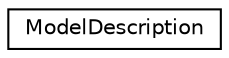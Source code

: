 digraph "Graphical Class Hierarchy"
{
  edge [fontname="Helvetica",fontsize="10",labelfontname="Helvetica",labelfontsize="10"];
  node [fontname="Helvetica",fontsize="10",shape=record];
  rankdir="LR";
  Node1 [label="ModelDescription",height=0.2,width=0.4,color="black", fillcolor="white", style="filled",URL="$struct_model_description.html"];
}
